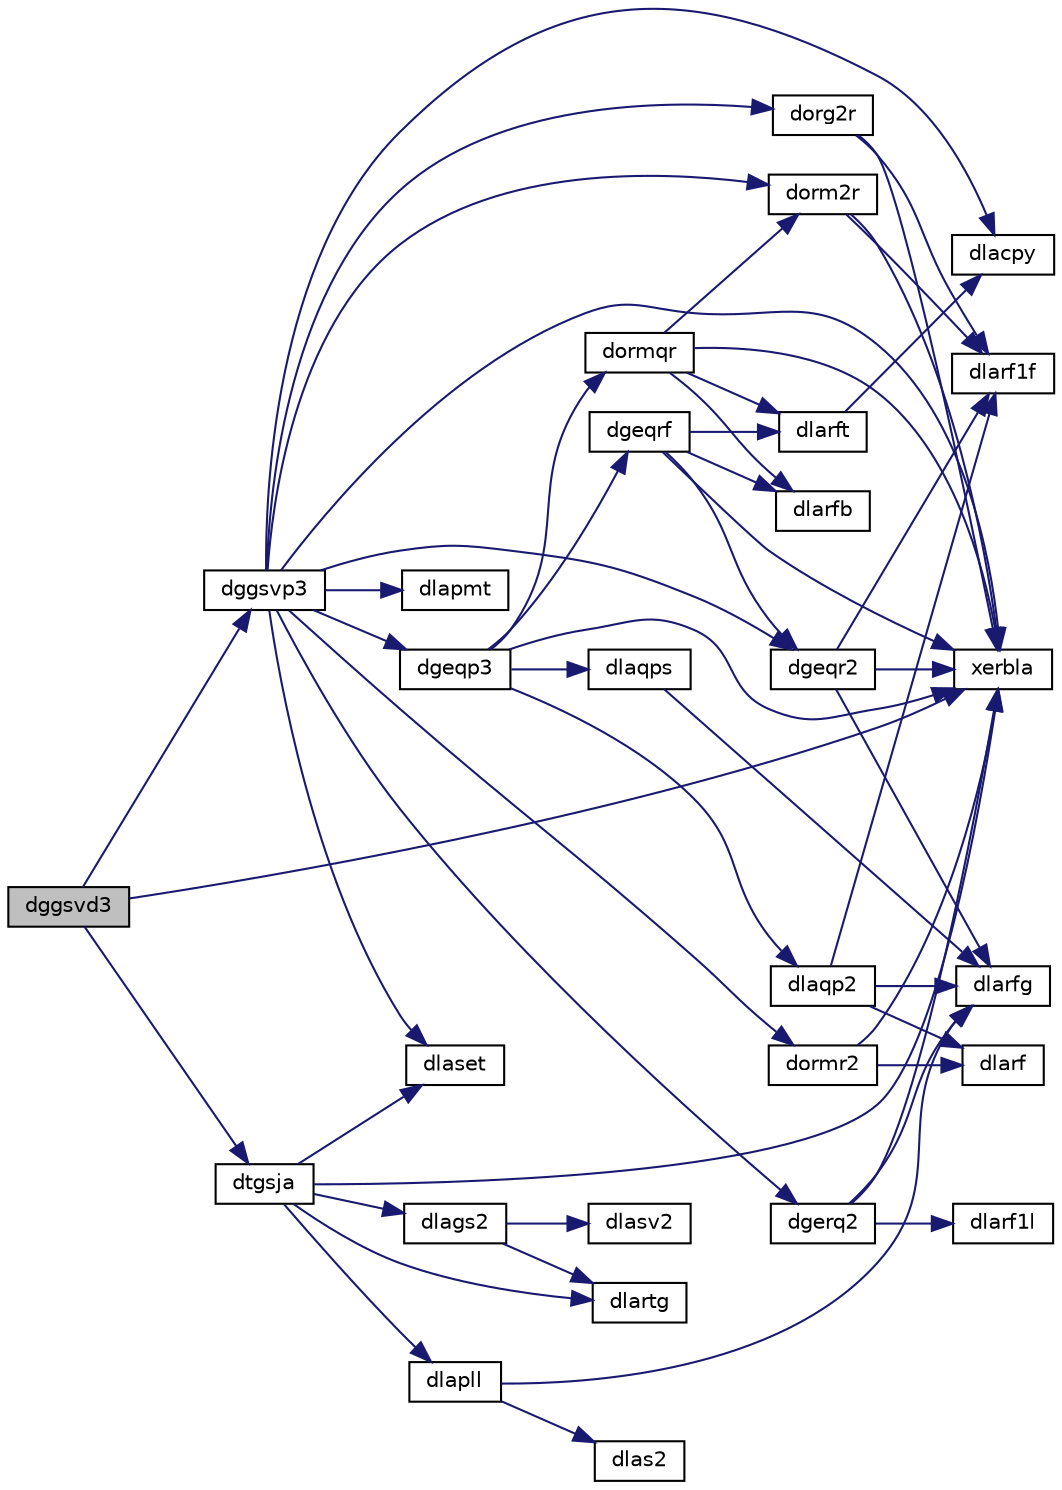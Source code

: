 digraph "dggsvd3"
{
 // LATEX_PDF_SIZE
  edge [fontname="Helvetica",fontsize="10",labelfontname="Helvetica",labelfontsize="10"];
  node [fontname="Helvetica",fontsize="10",shape=record];
  rankdir="LR";
  Node1 [label="dggsvd3",height=0.2,width=0.4,color="black", fillcolor="grey75", style="filled", fontcolor="black",tooltip="DGGSVD3 computes the singular value decomposition (SVD) for OTHER matrices"];
  Node1 -> Node2 [color="midnightblue",fontsize="10",style="solid",fontname="Helvetica"];
  Node2 [label="dggsvp3",height=0.2,width=0.4,color="black", fillcolor="white", style="filled",URL="$dggsvp3_8f.html#a7c1f9e4b4c5da1b96001a9c9c63faf1c",tooltip="DGGSVP3"];
  Node2 -> Node3 [color="midnightblue",fontsize="10",style="solid",fontname="Helvetica"];
  Node3 [label="dgeqp3",height=0.2,width=0.4,color="black", fillcolor="white", style="filled",URL="$dgeqp3_8f.html#a1b0500f49e03d2771b797c6e88adabbb",tooltip="DGEQP3"];
  Node3 -> Node4 [color="midnightblue",fontsize="10",style="solid",fontname="Helvetica"];
  Node4 [label="dgeqrf",height=0.2,width=0.4,color="black", fillcolor="white", style="filled",URL="$dgeqrf_8f.html#a3766ea903391b5cf9008132f7440ec7b",tooltip="DGEQRF"];
  Node4 -> Node5 [color="midnightblue",fontsize="10",style="solid",fontname="Helvetica"];
  Node5 [label="dgeqr2",height=0.2,width=0.4,color="black", fillcolor="white", style="filled",URL="$dgeqr2_8f.html#a86586a8c4f1c31707724ed70e92f6f34",tooltip="DGEQR2 computes the QR factorization of a general rectangular matrix using an unblocked algorithm."];
  Node5 -> Node6 [color="midnightblue",fontsize="10",style="solid",fontname="Helvetica"];
  Node6 [label="dlarf1f",height=0.2,width=0.4,color="black", fillcolor="white", style="filled",URL="$dlarf1f_8f.html#a553446f22ec537c5ff7f1335b90c4470",tooltip="DLARF1F applies an elementary reflector to a general rectangular"];
  Node5 -> Node7 [color="midnightblue",fontsize="10",style="solid",fontname="Helvetica"];
  Node7 [label="dlarfg",height=0.2,width=0.4,color="black", fillcolor="white", style="filled",URL="$dlarfg_8f.html#aabb59655e820b3551af27781bd716143",tooltip="DLARFG generates an elementary reflector (Householder matrix)."];
  Node5 -> Node8 [color="midnightblue",fontsize="10",style="solid",fontname="Helvetica"];
  Node8 [label="xerbla",height=0.2,width=0.4,color="black", fillcolor="white", style="filled",URL="$xerbla_8f.html#a377ee61015baf8dea7770b3a404b1c07",tooltip="XERBLA"];
  Node4 -> Node9 [color="midnightblue",fontsize="10",style="solid",fontname="Helvetica"];
  Node9 [label="dlarfb",height=0.2,width=0.4,color="black", fillcolor="white", style="filled",URL="$dlarfb_8f.html#a83c81583bd444e0cf021fb006cd9a5e8",tooltip="DLARFB applies a block reflector or its transpose to a general rectangular matrix."];
  Node4 -> Node10 [color="midnightblue",fontsize="10",style="solid",fontname="Helvetica"];
  Node10 [label="dlarft",height=0.2,width=0.4,color="black", fillcolor="white", style="filled",URL="$dlarft_8f.html#a78f6dac52ebcfdeab5b4e5e6d4d0faf0",tooltip="DLARFT forms the triangular factor T of a block reflector H = I - vtvH"];
  Node10 -> Node11 [color="midnightblue",fontsize="10",style="solid",fontname="Helvetica"];
  Node11 [label="dlacpy",height=0.2,width=0.4,color="black", fillcolor="white", style="filled",URL="$dlacpy_8f.html#a7eb8731ffab2734378157c40964bf788",tooltip="DLACPY copies all or part of one two-dimensional array to another."];
  Node4 -> Node8 [color="midnightblue",fontsize="10",style="solid",fontname="Helvetica"];
  Node3 -> Node12 [color="midnightblue",fontsize="10",style="solid",fontname="Helvetica"];
  Node12 [label="dlaqp2",height=0.2,width=0.4,color="black", fillcolor="white", style="filled",URL="$dlaqp2_8f.html#a106114a2b25c901f8e780dec465f1245",tooltip="DLAQP2 computes a QR factorization with column pivoting of the matrix block."];
  Node12 -> Node13 [color="midnightblue",fontsize="10",style="solid",fontname="Helvetica"];
  Node13 [label="dlarf",height=0.2,width=0.4,color="black", fillcolor="white", style="filled",URL="$dlarf_8f.html#a39a2b39f56ce497b218c5f48339ee712",tooltip="DLARF applies an elementary reflector to a general rectangular matrix."];
  Node12 -> Node6 [color="midnightblue",fontsize="10",style="solid",fontname="Helvetica"];
  Node12 -> Node7 [color="midnightblue",fontsize="10",style="solid",fontname="Helvetica"];
  Node3 -> Node14 [color="midnightblue",fontsize="10",style="solid",fontname="Helvetica"];
  Node14 [label="dlaqps",height=0.2,width=0.4,color="black", fillcolor="white", style="filled",URL="$dlaqps_8f.html#ae9390b8aa28d639a2e67f2aa33583e97",tooltip="DLAQPS computes a step of QR factorization with column pivoting of a real m-by-n matrix A by using BL..."];
  Node14 -> Node7 [color="midnightblue",fontsize="10",style="solid",fontname="Helvetica"];
  Node3 -> Node15 [color="midnightblue",fontsize="10",style="solid",fontname="Helvetica"];
  Node15 [label="dormqr",height=0.2,width=0.4,color="black", fillcolor="white", style="filled",URL="$dormqr_8f.html#a17b0765a8a0e6547bcf933979b38f0b0",tooltip="DORMQR"];
  Node15 -> Node9 [color="midnightblue",fontsize="10",style="solid",fontname="Helvetica"];
  Node15 -> Node10 [color="midnightblue",fontsize="10",style="solid",fontname="Helvetica"];
  Node15 -> Node16 [color="midnightblue",fontsize="10",style="solid",fontname="Helvetica"];
  Node16 [label="dorm2r",height=0.2,width=0.4,color="black", fillcolor="white", style="filled",URL="$dorm2r_8f.html#a16f17277972002c33a44e9a7a04bb64f",tooltip="DORM2R multiplies a general matrix by the orthogonal matrix from a QR factorization determined by sge..."];
  Node16 -> Node6 [color="midnightblue",fontsize="10",style="solid",fontname="Helvetica"];
  Node16 -> Node8 [color="midnightblue",fontsize="10",style="solid",fontname="Helvetica"];
  Node15 -> Node8 [color="midnightblue",fontsize="10",style="solid",fontname="Helvetica"];
  Node3 -> Node8 [color="midnightblue",fontsize="10",style="solid",fontname="Helvetica"];
  Node2 -> Node5 [color="midnightblue",fontsize="10",style="solid",fontname="Helvetica"];
  Node2 -> Node17 [color="midnightblue",fontsize="10",style="solid",fontname="Helvetica"];
  Node17 [label="dgerq2",height=0.2,width=0.4,color="black", fillcolor="white", style="filled",URL="$dgerq2_8f.html#a360f5b8b756dc7d366c3decfcdf89000",tooltip="DGERQ2 computes the RQ factorization of a general rectangular matrix using an unblocked algorithm."];
  Node17 -> Node18 [color="midnightblue",fontsize="10",style="solid",fontname="Helvetica"];
  Node18 [label="dlarf1l",height=0.2,width=0.4,color="black", fillcolor="white", style="filled",URL="$dlarf1l_8f.html#a85171d322dda63ef89a1abe0b3fa6b4f",tooltip="DLARF1L applies an elementary reflector to a general rectangular"];
  Node17 -> Node7 [color="midnightblue",fontsize="10",style="solid",fontname="Helvetica"];
  Node17 -> Node8 [color="midnightblue",fontsize="10",style="solid",fontname="Helvetica"];
  Node2 -> Node11 [color="midnightblue",fontsize="10",style="solid",fontname="Helvetica"];
  Node2 -> Node19 [color="midnightblue",fontsize="10",style="solid",fontname="Helvetica"];
  Node19 [label="dlapmt",height=0.2,width=0.4,color="black", fillcolor="white", style="filled",URL="$dlapmt_8f.html#ae8c1cf92f99ff26b8730c2fa2fbfd8d0",tooltip="DLAPMT performs a forward or backward permutation of the columns of a matrix."];
  Node2 -> Node20 [color="midnightblue",fontsize="10",style="solid",fontname="Helvetica"];
  Node20 [label="dlaset",height=0.2,width=0.4,color="black", fillcolor="white", style="filled",URL="$dlaset_8f.html#a89e332374c7cd87e5db54bfe21550bc3",tooltip="DLASET initializes the off-diagonal elements and the diagonal elements of a matrix to given values."];
  Node2 -> Node21 [color="midnightblue",fontsize="10",style="solid",fontname="Helvetica"];
  Node21 [label="dorg2r",height=0.2,width=0.4,color="black", fillcolor="white", style="filled",URL="$dorg2r_8f.html#a0598b93548008b36c26ce99b314e77e5",tooltip="DORG2R generates all or part of the orthogonal matrix Q from a QR factorization determined by sgeqrf ..."];
  Node21 -> Node6 [color="midnightblue",fontsize="10",style="solid",fontname="Helvetica"];
  Node21 -> Node8 [color="midnightblue",fontsize="10",style="solid",fontname="Helvetica"];
  Node2 -> Node16 [color="midnightblue",fontsize="10",style="solid",fontname="Helvetica"];
  Node2 -> Node22 [color="midnightblue",fontsize="10",style="solid",fontname="Helvetica"];
  Node22 [label="dormr2",height=0.2,width=0.4,color="black", fillcolor="white", style="filled",URL="$dormr2_8f.html#add68bb66ae7f9c7e5bc8a87154894be2",tooltip="DORMR2 multiplies a general matrix by the orthogonal matrix from a RQ factorization determined by sge..."];
  Node22 -> Node13 [color="midnightblue",fontsize="10",style="solid",fontname="Helvetica"];
  Node22 -> Node8 [color="midnightblue",fontsize="10",style="solid",fontname="Helvetica"];
  Node2 -> Node8 [color="midnightblue",fontsize="10",style="solid",fontname="Helvetica"];
  Node1 -> Node23 [color="midnightblue",fontsize="10",style="solid",fontname="Helvetica"];
  Node23 [label="dtgsja",height=0.2,width=0.4,color="black", fillcolor="white", style="filled",URL="$dtgsja_8f.html#a735d79ef7de07a8458981915eaa0aae8",tooltip="DTGSJA"];
  Node23 -> Node24 [color="midnightblue",fontsize="10",style="solid",fontname="Helvetica"];
  Node24 [label="dlags2",height=0.2,width=0.4,color="black", fillcolor="white", style="filled",URL="$dlags2_8f.html#a81f2fe4ff54dc550df187655d17e61c4",tooltip="DLAGS2 computes 2-by-2 orthogonal matrices U, V, and Q, and applies them to matrices A and B such tha..."];
  Node24 -> Node25 [color="midnightblue",fontsize="10",style="solid",fontname="Helvetica"];
  Node25 [label="dlartg",height=0.2,width=0.4,color="black", fillcolor="white", style="filled",URL="$dlartg_8f90.html#a86f8f877eaea0386cdc2c3c175d9ea88",tooltip="DLARTG generates a plane rotation with real cosine and real sine."];
  Node24 -> Node26 [color="midnightblue",fontsize="10",style="solid",fontname="Helvetica"];
  Node26 [label="dlasv2",height=0.2,width=0.4,color="black", fillcolor="white", style="filled",URL="$dlasv2_8f.html#aee8e05a707783a9fba5d213093453543",tooltip="DLASV2 computes the singular value decomposition of a 2-by-2 triangular matrix."];
  Node23 -> Node27 [color="midnightblue",fontsize="10",style="solid",fontname="Helvetica"];
  Node27 [label="dlapll",height=0.2,width=0.4,color="black", fillcolor="white", style="filled",URL="$dlapll_8f.html#a29ca36fd484bb98a9badd427d337ed59",tooltip="DLAPLL measures the linear dependence of two vectors."];
  Node27 -> Node7 [color="midnightblue",fontsize="10",style="solid",fontname="Helvetica"];
  Node27 -> Node28 [color="midnightblue",fontsize="10",style="solid",fontname="Helvetica"];
  Node28 [label="dlas2",height=0.2,width=0.4,color="black", fillcolor="white", style="filled",URL="$dlas2_8f.html#a307400bc17cbe31b5b8827a2802efae4",tooltip="DLAS2 computes singular values of a 2-by-2 triangular matrix."];
  Node23 -> Node25 [color="midnightblue",fontsize="10",style="solid",fontname="Helvetica"];
  Node23 -> Node20 [color="midnightblue",fontsize="10",style="solid",fontname="Helvetica"];
  Node23 -> Node8 [color="midnightblue",fontsize="10",style="solid",fontname="Helvetica"];
  Node1 -> Node8 [color="midnightblue",fontsize="10",style="solid",fontname="Helvetica"];
}
